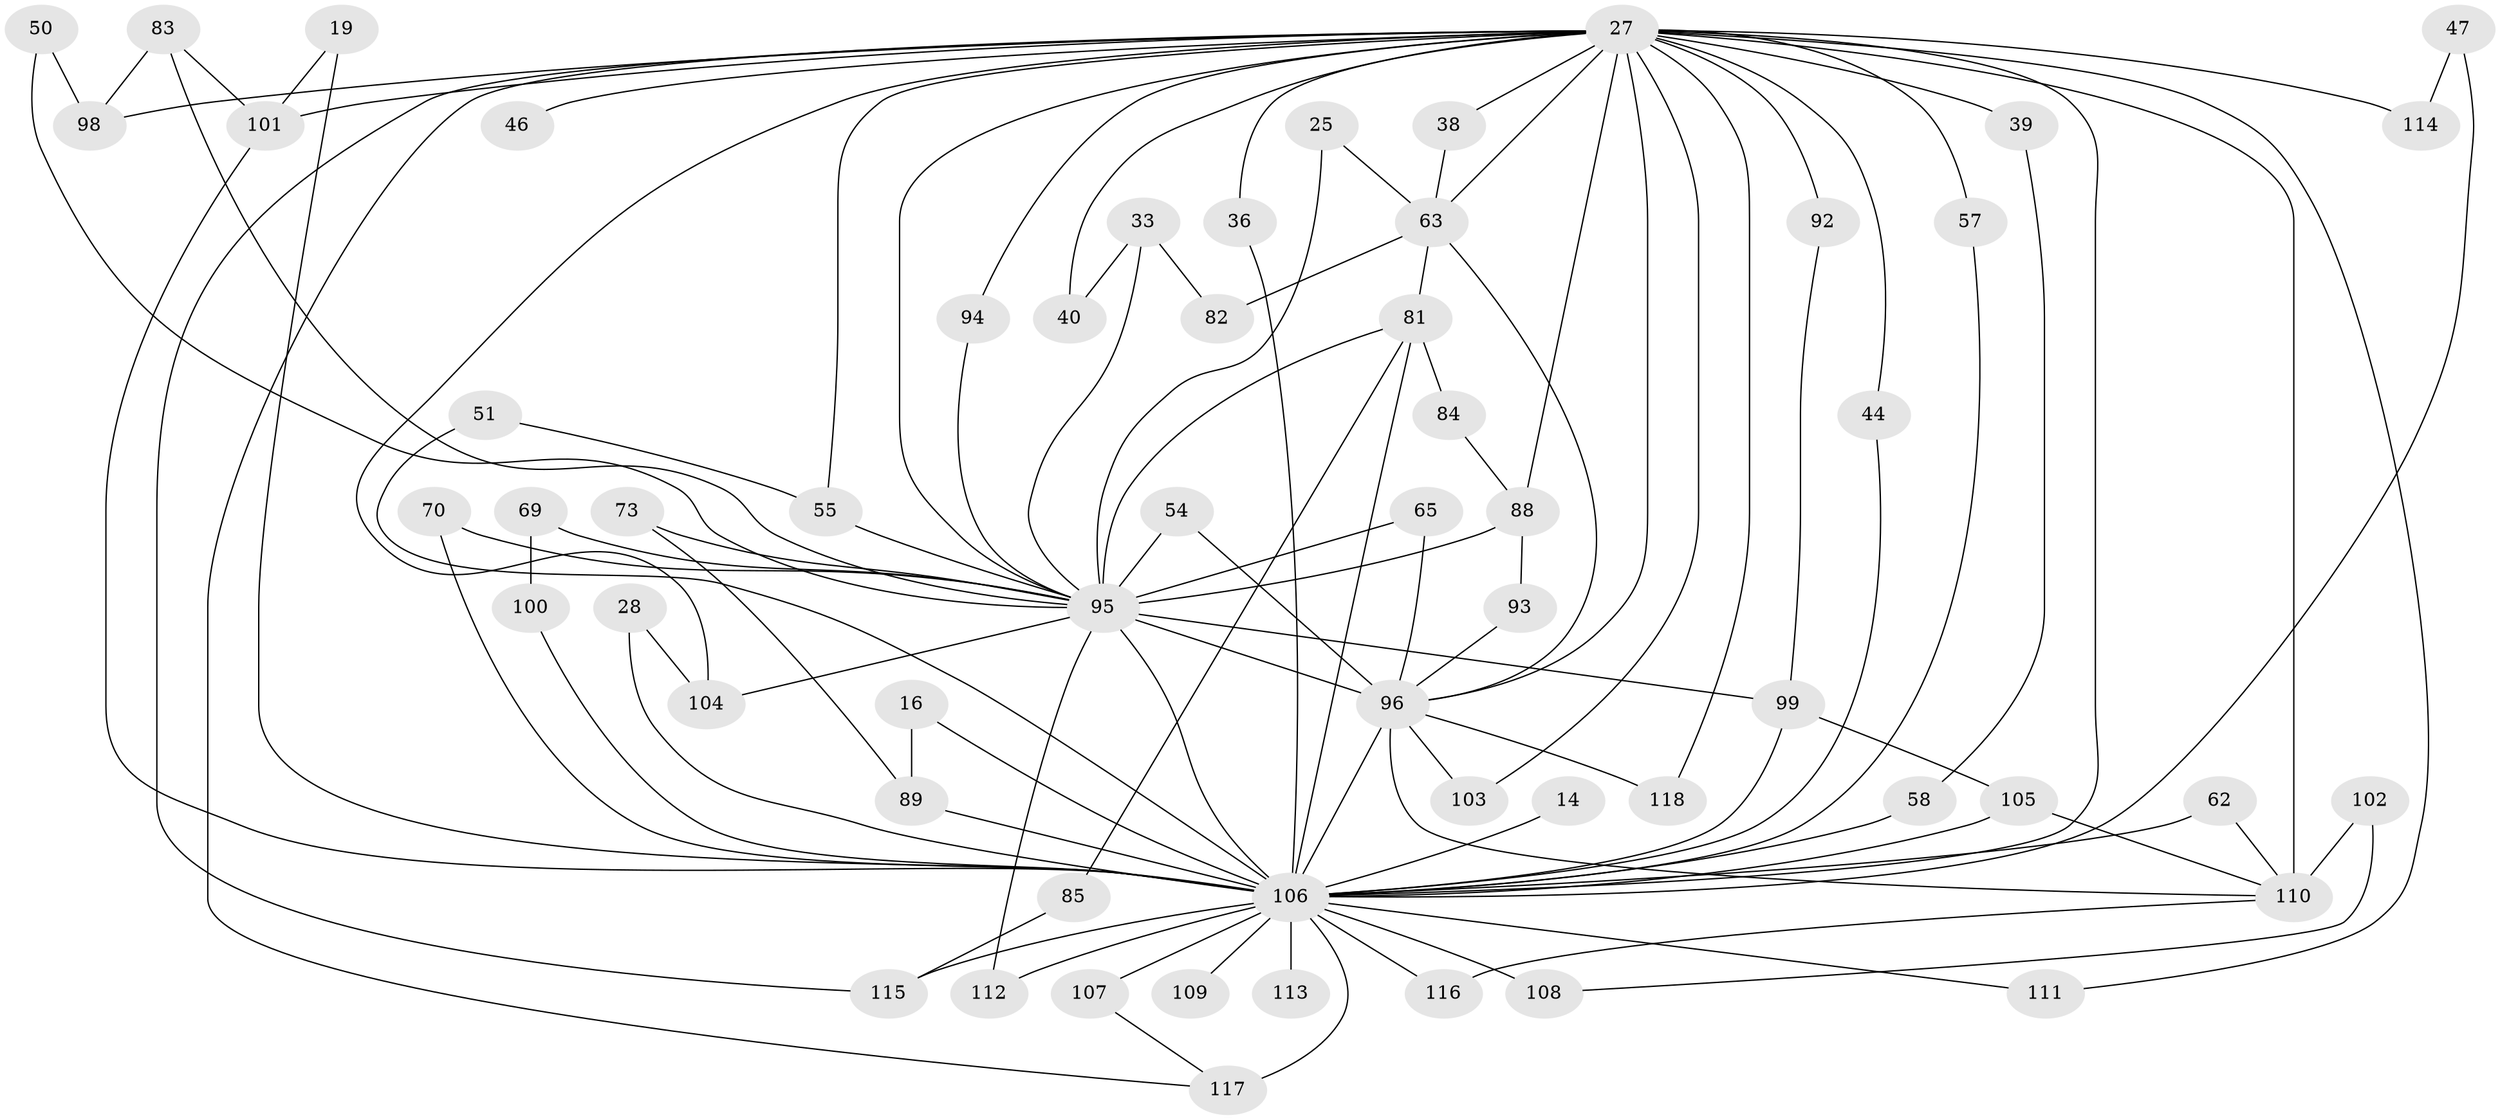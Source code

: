 // original degree distribution, {16: 0.00847457627118644, 20: 0.00847457627118644, 18: 0.01694915254237288, 28: 0.00847457627118644, 23: 0.00847457627118644, 15: 0.00847457627118644, 27: 0.00847457627118644, 25: 0.00847457627118644, 35: 0.00847457627118644, 6: 0.01694915254237288, 4: 0.13559322033898305, 3: 0.22033898305084745, 2: 0.5084745762711864, 5: 0.025423728813559324, 8: 0.00847457627118644}
// Generated by graph-tools (version 1.1) at 2025/44/03/09/25 04:44:46]
// undirected, 59 vertices, 108 edges
graph export_dot {
graph [start="1"]
  node [color=gray90,style=filled];
  14;
  16;
  19;
  25;
  27 [super="+12+21+10"];
  28;
  33;
  36;
  38;
  39;
  40;
  44;
  46;
  47;
  50;
  51 [super="+18"];
  54;
  55 [super="+26"];
  57;
  58 [super="+56"];
  62;
  63 [super="+24"];
  65;
  69 [super="+41"];
  70;
  73;
  81 [super="+72+66+59"];
  82 [super="+80"];
  83 [super="+68"];
  84;
  85;
  88 [super="+37"];
  89 [super="+34"];
  92;
  93;
  94;
  95 [super="+23+8"];
  96 [super="+79+35"];
  98 [super="+75+87"];
  99 [super="+67+90"];
  100;
  101 [super="+17+91+74"];
  102;
  103;
  104 [super="+78"];
  105 [super="+29+60"];
  106 [super="+4+9"];
  107;
  108 [super="+43"];
  109;
  110 [super="+13+53+97"];
  111;
  112;
  113;
  114 [super="+31"];
  115 [super="+61+49"];
  116;
  117 [super="+77"];
  118;
  14 -- 106 [weight=2];
  16 -- 89;
  16 -- 106;
  19 -- 101;
  19 -- 106 [weight=2];
  25 -- 63;
  25 -- 95;
  27 -- 95 [weight=8];
  27 -- 96 [weight=7];
  27 -- 101 [weight=5];
  27 -- 88 [weight=2];
  27 -- 92;
  27 -- 94;
  27 -- 98 [weight=3];
  27 -- 36;
  27 -- 38;
  27 -- 39 [weight=2];
  27 -- 40;
  27 -- 103;
  27 -- 104;
  27 -- 44;
  27 -- 46 [weight=2];
  27 -- 110 [weight=6];
  27 -- 111;
  27 -- 114 [weight=3];
  27 -- 115 [weight=2];
  27 -- 117;
  27 -- 118;
  27 -- 55;
  27 -- 57;
  27 -- 63;
  27 -- 106 [weight=6];
  28 -- 104;
  28 -- 106 [weight=2];
  33 -- 40;
  33 -- 82;
  33 -- 95 [weight=2];
  36 -- 106;
  38 -- 63;
  39 -- 58;
  44 -- 106;
  47 -- 114;
  47 -- 106;
  50 -- 98;
  50 -- 95;
  51 -- 55;
  51 -- 106 [weight=2];
  54 -- 95;
  54 -- 96;
  55 -- 95 [weight=2];
  57 -- 106;
  58 -- 106 [weight=2];
  62 -- 110;
  62 -- 106;
  63 -- 82 [weight=2];
  63 -- 96 [weight=3];
  63 -- 81 [weight=2];
  65 -- 95;
  65 -- 96;
  69 -- 100;
  69 -- 95 [weight=3];
  70 -- 95;
  70 -- 106;
  73 -- 89;
  73 -- 95;
  81 -- 84;
  81 -- 95 [weight=2];
  81 -- 85;
  81 -- 106 [weight=2];
  83 -- 101;
  83 -- 95 [weight=2];
  83 -- 98;
  84 -- 88;
  85 -- 115;
  88 -- 93;
  88 -- 95;
  89 -- 106 [weight=2];
  92 -- 99;
  93 -- 96;
  94 -- 95;
  95 -- 96 [weight=7];
  95 -- 99 [weight=3];
  95 -- 104;
  95 -- 106 [weight=11];
  95 -- 112;
  96 -- 103;
  96 -- 110 [weight=2];
  96 -- 118;
  96 -- 106 [weight=7];
  99 -- 105;
  99 -- 106 [weight=2];
  100 -- 106;
  101 -- 106 [weight=2];
  102 -- 108;
  102 -- 110;
  105 -- 110;
  105 -- 106 [weight=2];
  106 -- 107;
  106 -- 109 [weight=2];
  106 -- 113 [weight=2];
  106 -- 115 [weight=3];
  106 -- 116;
  106 -- 108 [weight=3];
  106 -- 111;
  106 -- 112;
  106 -- 117 [weight=2];
  107 -- 117;
  110 -- 116;
}
